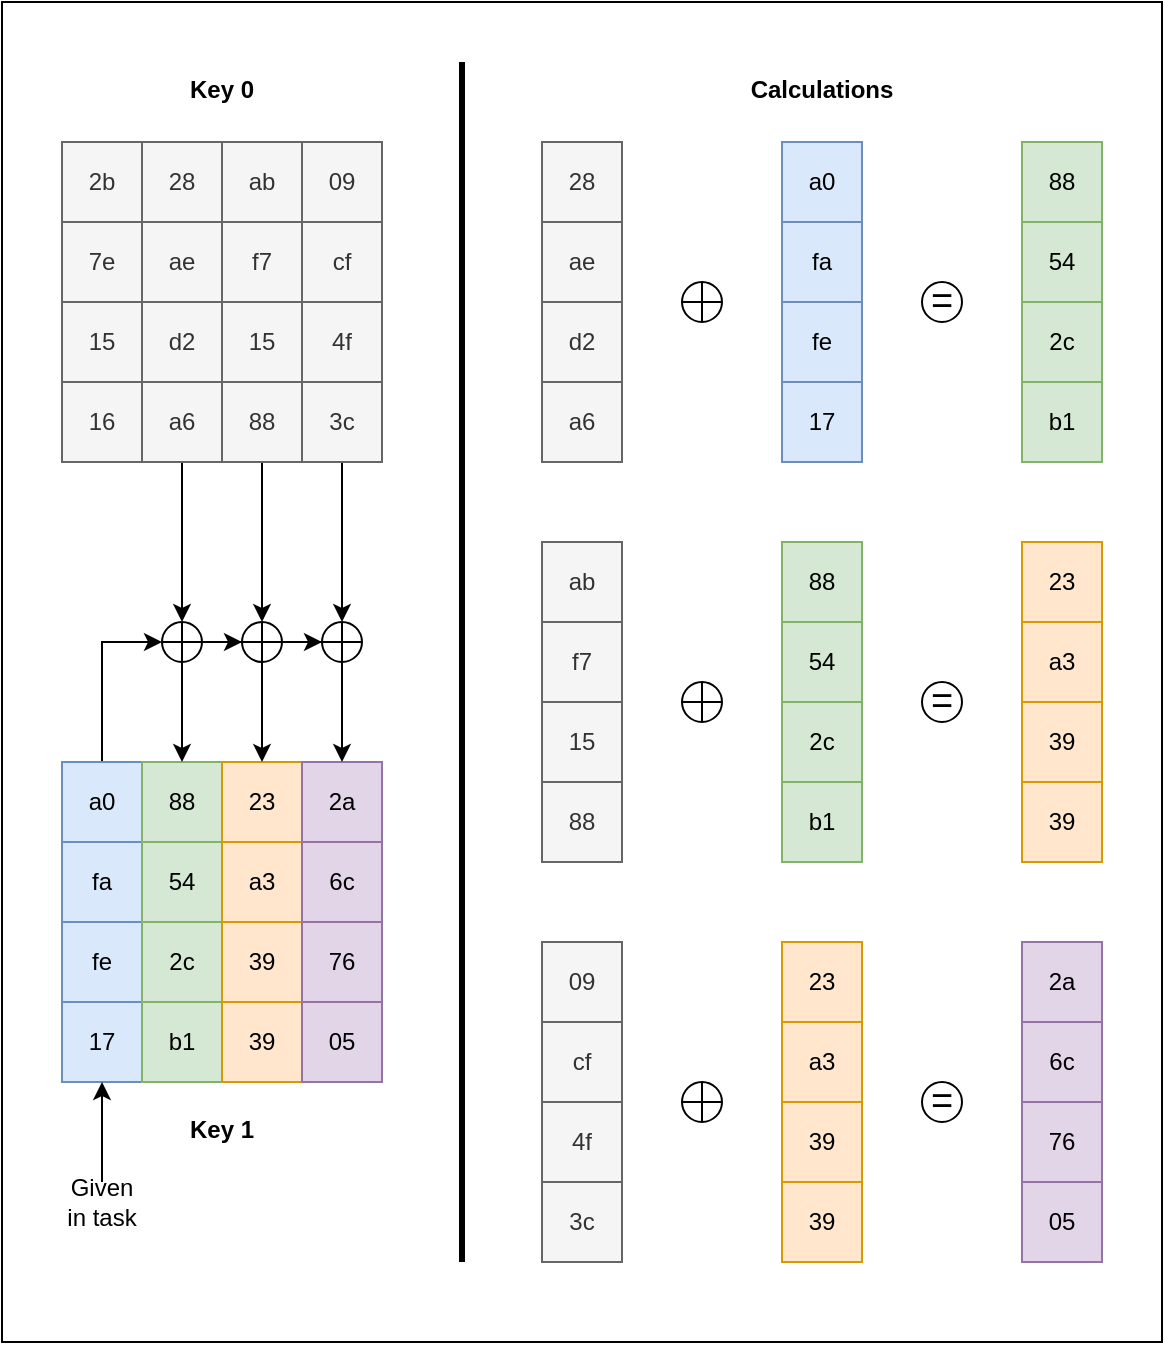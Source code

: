 <mxfile version="13.7.3" type="device"><diagram id="QuZQ2k3b3pU1pdQhaQI-" name="Page-1"><mxGraphModel dx="1422" dy="843" grid="1" gridSize="10" guides="1" tooltips="1" connect="1" arrows="1" fold="1" page="1" pageScale="1" pageWidth="850" pageHeight="1100" math="0" shadow="0"><root><mxCell id="0"/><mxCell id="1" parent="0"/><mxCell id="VHGOHavyg5YYJPYoIkmF-152" value="" style="rounded=0;whiteSpace=wrap;html=1;fontSize=19;fillColor=none;" parent="1" vertex="1"><mxGeometry x="90" y="130" width="580" height="670" as="geometry"/></mxCell><mxCell id="VHGOHavyg5YYJPYoIkmF-1" value="2b" style="rounded=0;whiteSpace=wrap;html=1;fillColor=#f5f5f5;strokeColor=#666666;fontColor=#333333;" parent="1" vertex="1"><mxGeometry x="120" y="200" width="40" height="40" as="geometry"/></mxCell><mxCell id="VHGOHavyg5YYJPYoIkmF-2" value="28" style="rounded=0;whiteSpace=wrap;html=1;fillColor=#f5f5f5;strokeColor=#666666;fontColor=#333333;" parent="1" vertex="1"><mxGeometry x="160" y="200" width="40" height="40" as="geometry"/></mxCell><mxCell id="VHGOHavyg5YYJPYoIkmF-3" value="ab" style="rounded=0;whiteSpace=wrap;html=1;fillColor=#f5f5f5;strokeColor=#666666;fontColor=#333333;" parent="1" vertex="1"><mxGeometry x="200" y="200" width="40" height="40" as="geometry"/></mxCell><mxCell id="VHGOHavyg5YYJPYoIkmF-4" value="09" style="rounded=0;whiteSpace=wrap;html=1;fillColor=#f5f5f5;strokeColor=#666666;fontColor=#333333;" parent="1" vertex="1"><mxGeometry x="240" y="200" width="40" height="40" as="geometry"/></mxCell><mxCell id="VHGOHavyg5YYJPYoIkmF-5" value="7e" style="rounded=0;whiteSpace=wrap;html=1;fillColor=#f5f5f5;strokeColor=#666666;fontColor=#333333;" parent="1" vertex="1"><mxGeometry x="120" y="240" width="40" height="40" as="geometry"/></mxCell><mxCell id="VHGOHavyg5YYJPYoIkmF-6" value="ae" style="rounded=0;whiteSpace=wrap;html=1;fillColor=#f5f5f5;strokeColor=#666666;fontColor=#333333;" parent="1" vertex="1"><mxGeometry x="160" y="240" width="40" height="40" as="geometry"/></mxCell><mxCell id="VHGOHavyg5YYJPYoIkmF-7" value="f7" style="rounded=0;whiteSpace=wrap;html=1;fillColor=#f5f5f5;strokeColor=#666666;fontColor=#333333;" parent="1" vertex="1"><mxGeometry x="200" y="240" width="40" height="40" as="geometry"/></mxCell><mxCell id="VHGOHavyg5YYJPYoIkmF-8" value="cf" style="rounded=0;whiteSpace=wrap;html=1;fillColor=#f5f5f5;strokeColor=#666666;fontColor=#333333;" parent="1" vertex="1"><mxGeometry x="240" y="240" width="40" height="40" as="geometry"/></mxCell><mxCell id="VHGOHavyg5YYJPYoIkmF-9" value="15" style="rounded=0;whiteSpace=wrap;html=1;fillColor=#f5f5f5;strokeColor=#666666;fontColor=#333333;" parent="1" vertex="1"><mxGeometry x="120" y="280" width="40" height="40" as="geometry"/></mxCell><mxCell id="VHGOHavyg5YYJPYoIkmF-10" value="d2" style="rounded=0;whiteSpace=wrap;html=1;fillColor=#f5f5f5;strokeColor=#666666;fontColor=#333333;" parent="1" vertex="1"><mxGeometry x="160" y="280" width="40" height="40" as="geometry"/></mxCell><mxCell id="VHGOHavyg5YYJPYoIkmF-11" value="15" style="rounded=0;whiteSpace=wrap;html=1;fillColor=#f5f5f5;strokeColor=#666666;fontColor=#333333;" parent="1" vertex="1"><mxGeometry x="200" y="280" width="40" height="40" as="geometry"/></mxCell><mxCell id="VHGOHavyg5YYJPYoIkmF-12" value="4f" style="rounded=0;whiteSpace=wrap;html=1;fillColor=#f5f5f5;strokeColor=#666666;fontColor=#333333;" parent="1" vertex="1"><mxGeometry x="240" y="280" width="40" height="40" as="geometry"/></mxCell><mxCell id="VHGOHavyg5YYJPYoIkmF-13" value="16" style="rounded=0;whiteSpace=wrap;html=1;fillColor=#f5f5f5;strokeColor=#666666;fontColor=#333333;" parent="1" vertex="1"><mxGeometry x="120" y="320" width="40" height="40" as="geometry"/></mxCell><mxCell id="VHGOHavyg5YYJPYoIkmF-92" style="edgeStyle=orthogonalEdgeStyle;rounded=0;orthogonalLoop=1;jettySize=auto;html=1;entryX=0;entryY=0.5;entryDx=0;entryDy=0;" parent="1" source="VHGOHavyg5YYJPYoIkmF-14" target="VHGOHavyg5YYJPYoIkmF-83" edge="1"><mxGeometry relative="1" as="geometry"/></mxCell><mxCell id="VHGOHavyg5YYJPYoIkmF-14" value="a6" style="rounded=0;whiteSpace=wrap;html=1;fillColor=#f5f5f5;strokeColor=#666666;fontColor=#333333;" parent="1" vertex="1"><mxGeometry x="160" y="320" width="40" height="40" as="geometry"/></mxCell><mxCell id="VHGOHavyg5YYJPYoIkmF-93" style="edgeStyle=orthogonalEdgeStyle;rounded=0;orthogonalLoop=1;jettySize=auto;html=1;entryX=0;entryY=0.5;entryDx=0;entryDy=0;" parent="1" source="VHGOHavyg5YYJPYoIkmF-15" target="VHGOHavyg5YYJPYoIkmF-86" edge="1"><mxGeometry relative="1" as="geometry"/></mxCell><mxCell id="VHGOHavyg5YYJPYoIkmF-15" value="88" style="rounded=0;whiteSpace=wrap;html=1;fillColor=#f5f5f5;strokeColor=#666666;fontColor=#333333;" parent="1" vertex="1"><mxGeometry x="200" y="320" width="40" height="40" as="geometry"/></mxCell><mxCell id="VHGOHavyg5YYJPYoIkmF-94" style="edgeStyle=orthogonalEdgeStyle;rounded=0;orthogonalLoop=1;jettySize=auto;html=1;entryX=0;entryY=0.5;entryDx=0;entryDy=0;" parent="1" source="VHGOHavyg5YYJPYoIkmF-16" target="VHGOHavyg5YYJPYoIkmF-87" edge="1"><mxGeometry relative="1" as="geometry"/></mxCell><mxCell id="VHGOHavyg5YYJPYoIkmF-16" value="3c" style="rounded=0;whiteSpace=wrap;html=1;fillColor=#f5f5f5;strokeColor=#666666;fontColor=#333333;" parent="1" vertex="1"><mxGeometry x="240" y="320" width="40" height="40" as="geometry"/></mxCell><mxCell id="VHGOHavyg5YYJPYoIkmF-91" style="edgeStyle=orthogonalEdgeStyle;rounded=0;orthogonalLoop=1;jettySize=auto;html=1;entryX=0.5;entryY=1;entryDx=0;entryDy=0;" parent="1" source="VHGOHavyg5YYJPYoIkmF-17" target="VHGOHavyg5YYJPYoIkmF-83" edge="1"><mxGeometry relative="1" as="geometry"><Array as="points"><mxPoint x="140" y="450"/></Array></mxGeometry></mxCell><mxCell id="VHGOHavyg5YYJPYoIkmF-17" value="a0" style="rounded=0;whiteSpace=wrap;html=1;fillColor=#dae8fc;strokeColor=#6c8ebf;" parent="1" vertex="1"><mxGeometry x="120" y="510" width="40" height="40" as="geometry"/></mxCell><mxCell id="VHGOHavyg5YYJPYoIkmF-18" value="88" style="rounded=0;whiteSpace=wrap;html=1;fillColor=#d5e8d4;strokeColor=#82b366;" parent="1" vertex="1"><mxGeometry x="160" y="510" width="40" height="40" as="geometry"/></mxCell><mxCell id="VHGOHavyg5YYJPYoIkmF-19" value="23" style="rounded=0;whiteSpace=wrap;html=1;fillColor=#ffe6cc;strokeColor=#d79b00;" parent="1" vertex="1"><mxGeometry x="200" y="510" width="40" height="40" as="geometry"/></mxCell><mxCell id="VHGOHavyg5YYJPYoIkmF-20" value="2a" style="rounded=0;whiteSpace=wrap;html=1;fillColor=#e1d5e7;strokeColor=#9673a6;" parent="1" vertex="1"><mxGeometry x="240" y="510" width="40" height="40" as="geometry"/></mxCell><mxCell id="VHGOHavyg5YYJPYoIkmF-21" value="fa" style="rounded=0;whiteSpace=wrap;html=1;fillColor=#dae8fc;strokeColor=#6c8ebf;" parent="1" vertex="1"><mxGeometry x="120" y="550" width="40" height="40" as="geometry"/></mxCell><mxCell id="VHGOHavyg5YYJPYoIkmF-22" value="54" style="rounded=0;whiteSpace=wrap;html=1;fillColor=#d5e8d4;strokeColor=#82b366;" parent="1" vertex="1"><mxGeometry x="160" y="550" width="40" height="40" as="geometry"/></mxCell><mxCell id="VHGOHavyg5YYJPYoIkmF-23" value="a3" style="rounded=0;whiteSpace=wrap;html=1;fillColor=#ffe6cc;strokeColor=#d79b00;" parent="1" vertex="1"><mxGeometry x="200" y="550" width="40" height="40" as="geometry"/></mxCell><mxCell id="VHGOHavyg5YYJPYoIkmF-24" value="6c" style="rounded=0;whiteSpace=wrap;html=1;fillColor=#e1d5e7;strokeColor=#9673a6;" parent="1" vertex="1"><mxGeometry x="240" y="550" width="40" height="40" as="geometry"/></mxCell><mxCell id="VHGOHavyg5YYJPYoIkmF-25" value="fe" style="rounded=0;whiteSpace=wrap;html=1;fillColor=#dae8fc;strokeColor=#6c8ebf;" parent="1" vertex="1"><mxGeometry x="120" y="590" width="40" height="40" as="geometry"/></mxCell><mxCell id="VHGOHavyg5YYJPYoIkmF-26" value="2c" style="rounded=0;whiteSpace=wrap;html=1;fillColor=#d5e8d4;strokeColor=#82b366;" parent="1" vertex="1"><mxGeometry x="160" y="590" width="40" height="40" as="geometry"/></mxCell><mxCell id="VHGOHavyg5YYJPYoIkmF-27" value="39" style="rounded=0;whiteSpace=wrap;html=1;fillColor=#ffe6cc;strokeColor=#d79b00;" parent="1" vertex="1"><mxGeometry x="200" y="590" width="40" height="40" as="geometry"/></mxCell><mxCell id="VHGOHavyg5YYJPYoIkmF-28" value="76" style="rounded=0;whiteSpace=wrap;html=1;fillColor=#e1d5e7;strokeColor=#9673a6;" parent="1" vertex="1"><mxGeometry x="240" y="590" width="40" height="40" as="geometry"/></mxCell><mxCell id="VHGOHavyg5YYJPYoIkmF-29" value="17" style="rounded=0;whiteSpace=wrap;html=1;fillColor=#dae8fc;strokeColor=#6c8ebf;" parent="1" vertex="1"><mxGeometry x="120" y="630" width="40" height="40" as="geometry"/></mxCell><mxCell id="VHGOHavyg5YYJPYoIkmF-30" value="b1" style="rounded=0;whiteSpace=wrap;html=1;fillColor=#d5e8d4;strokeColor=#82b366;" parent="1" vertex="1"><mxGeometry x="160" y="630" width="40" height="40" as="geometry"/></mxCell><mxCell id="VHGOHavyg5YYJPYoIkmF-31" value="39" style="rounded=0;whiteSpace=wrap;html=1;fillColor=#ffe6cc;strokeColor=#d79b00;" parent="1" vertex="1"><mxGeometry x="200" y="630" width="40" height="40" as="geometry"/></mxCell><mxCell id="VHGOHavyg5YYJPYoIkmF-32" value="05" style="rounded=0;whiteSpace=wrap;html=1;fillColor=#e1d5e7;strokeColor=#9673a6;" parent="1" vertex="1"><mxGeometry x="240" y="630" width="40" height="40" as="geometry"/></mxCell><mxCell id="VHGOHavyg5YYJPYoIkmF-49" value="Key 0" style="text;align=center;fontStyle=1;verticalAlign=middle;spacingLeft=3;spacingRight=3;strokeColor=none;rotatable=0;points=[[0,0.5],[1,0.5]];portConstraint=eastwest;" parent="1" vertex="1"><mxGeometry x="160" y="160" width="80" height="26" as="geometry"/></mxCell><mxCell id="VHGOHavyg5YYJPYoIkmF-51" value="Key 1" style="text;align=center;fontStyle=1;verticalAlign=middle;spacingLeft=3;spacingRight=3;strokeColor=none;rotatable=0;points=[[0,0.5],[1,0.5]];portConstraint=eastwest;" parent="1" vertex="1"><mxGeometry x="160" y="680" width="80" height="26" as="geometry"/></mxCell><mxCell id="VHGOHavyg5YYJPYoIkmF-68" style="edgeStyle=orthogonalEdgeStyle;rounded=0;orthogonalLoop=1;jettySize=auto;html=1;entryX=0.5;entryY=1;entryDx=0;entryDy=0;" parent="1" source="VHGOHavyg5YYJPYoIkmF-53" target="VHGOHavyg5YYJPYoIkmF-29" edge="1"><mxGeometry relative="1" as="geometry"/></mxCell><mxCell id="VHGOHavyg5YYJPYoIkmF-53" value="Given in task" style="text;html=1;strokeColor=none;fillColor=none;align=center;verticalAlign=middle;whiteSpace=wrap;rounded=0;" parent="1" vertex="1"><mxGeometry x="120" y="720" width="40" height="20" as="geometry"/></mxCell><mxCell id="VHGOHavyg5YYJPYoIkmF-85" style="edgeStyle=orthogonalEdgeStyle;rounded=0;orthogonalLoop=1;jettySize=auto;html=1;entryX=0.5;entryY=0;entryDx=0;entryDy=0;" parent="1" source="VHGOHavyg5YYJPYoIkmF-83" target="VHGOHavyg5YYJPYoIkmF-18" edge="1"><mxGeometry relative="1" as="geometry"/></mxCell><mxCell id="VHGOHavyg5YYJPYoIkmF-95" style="edgeStyle=orthogonalEdgeStyle;rounded=0;orthogonalLoop=1;jettySize=auto;html=1;entryX=0.5;entryY=1;entryDx=0;entryDy=0;" parent="1" source="VHGOHavyg5YYJPYoIkmF-83" target="VHGOHavyg5YYJPYoIkmF-86" edge="1"><mxGeometry relative="1" as="geometry"/></mxCell><mxCell id="VHGOHavyg5YYJPYoIkmF-83" value="" style="shape=orEllipse;perimeter=ellipsePerimeter;whiteSpace=wrap;html=1;backgroundOutline=1;direction=south;" parent="1" vertex="1"><mxGeometry x="170" y="440" width="20" height="20" as="geometry"/></mxCell><mxCell id="VHGOHavyg5YYJPYoIkmF-88" style="edgeStyle=orthogonalEdgeStyle;rounded=0;orthogonalLoop=1;jettySize=auto;html=1;entryX=0.5;entryY=0;entryDx=0;entryDy=0;" parent="1" source="VHGOHavyg5YYJPYoIkmF-86" target="VHGOHavyg5YYJPYoIkmF-19" edge="1"><mxGeometry relative="1" as="geometry"/></mxCell><mxCell id="VHGOHavyg5YYJPYoIkmF-96" style="edgeStyle=orthogonalEdgeStyle;rounded=0;orthogonalLoop=1;jettySize=auto;html=1;entryX=0.5;entryY=1;entryDx=0;entryDy=0;" parent="1" source="VHGOHavyg5YYJPYoIkmF-86" target="VHGOHavyg5YYJPYoIkmF-87" edge="1"><mxGeometry relative="1" as="geometry"/></mxCell><mxCell id="VHGOHavyg5YYJPYoIkmF-86" value="" style="shape=orEllipse;perimeter=ellipsePerimeter;whiteSpace=wrap;html=1;backgroundOutline=1;direction=south;" parent="1" vertex="1"><mxGeometry x="210" y="440" width="20" height="20" as="geometry"/></mxCell><mxCell id="VHGOHavyg5YYJPYoIkmF-89" style="edgeStyle=orthogonalEdgeStyle;rounded=0;orthogonalLoop=1;jettySize=auto;html=1;entryX=0.5;entryY=0;entryDx=0;entryDy=0;" parent="1" source="VHGOHavyg5YYJPYoIkmF-87" target="VHGOHavyg5YYJPYoIkmF-20" edge="1"><mxGeometry relative="1" as="geometry"/></mxCell><mxCell id="VHGOHavyg5YYJPYoIkmF-87" value="" style="shape=orEllipse;perimeter=ellipsePerimeter;whiteSpace=wrap;html=1;backgroundOutline=1;direction=south;" parent="1" vertex="1"><mxGeometry x="250" y="440" width="20" height="20" as="geometry"/></mxCell><mxCell id="VHGOHavyg5YYJPYoIkmF-97" value="28" style="rounded=0;whiteSpace=wrap;html=1;fillColor=#f5f5f5;strokeColor=#666666;fontColor=#333333;" parent="1" vertex="1"><mxGeometry x="360" y="200" width="40" height="40" as="geometry"/></mxCell><mxCell id="VHGOHavyg5YYJPYoIkmF-98" value="ae" style="rounded=0;whiteSpace=wrap;html=1;fillColor=#f5f5f5;strokeColor=#666666;fontColor=#333333;" parent="1" vertex="1"><mxGeometry x="360" y="240" width="40" height="40" as="geometry"/></mxCell><mxCell id="VHGOHavyg5YYJPYoIkmF-99" value="d2" style="rounded=0;whiteSpace=wrap;html=1;fillColor=#f5f5f5;strokeColor=#666666;fontColor=#333333;" parent="1" vertex="1"><mxGeometry x="360" y="280" width="40" height="40" as="geometry"/></mxCell><mxCell id="VHGOHavyg5YYJPYoIkmF-100" value="a6" style="rounded=0;whiteSpace=wrap;html=1;fillColor=#f5f5f5;strokeColor=#666666;fontColor=#333333;" parent="1" vertex="1"><mxGeometry x="360" y="320" width="40" height="40" as="geometry"/></mxCell><mxCell id="VHGOHavyg5YYJPYoIkmF-101" value="" style="shape=orEllipse;perimeter=ellipsePerimeter;whiteSpace=wrap;html=1;backgroundOutline=1;direction=south;" parent="1" vertex="1"><mxGeometry x="430" y="270" width="20" height="20" as="geometry"/></mxCell><mxCell id="VHGOHavyg5YYJPYoIkmF-102" value="a0" style="rounded=0;whiteSpace=wrap;html=1;fillColor=#dae8fc;strokeColor=#6c8ebf;" parent="1" vertex="1"><mxGeometry x="480" y="200" width="40" height="40" as="geometry"/></mxCell><mxCell id="VHGOHavyg5YYJPYoIkmF-103" value="fa" style="rounded=0;whiteSpace=wrap;html=1;fillColor=#dae8fc;strokeColor=#6c8ebf;" parent="1" vertex="1"><mxGeometry x="480" y="240" width="40" height="40" as="geometry"/></mxCell><mxCell id="VHGOHavyg5YYJPYoIkmF-104" value="fe" style="rounded=0;whiteSpace=wrap;html=1;fillColor=#dae8fc;strokeColor=#6c8ebf;" parent="1" vertex="1"><mxGeometry x="480" y="280" width="40" height="40" as="geometry"/></mxCell><mxCell id="VHGOHavyg5YYJPYoIkmF-105" value="17" style="rounded=0;whiteSpace=wrap;html=1;fillColor=#dae8fc;strokeColor=#6c8ebf;" parent="1" vertex="1"><mxGeometry x="480" y="320" width="40" height="40" as="geometry"/></mxCell><mxCell id="VHGOHavyg5YYJPYoIkmF-106" value="88" style="rounded=0;whiteSpace=wrap;html=1;fillColor=#d5e8d4;strokeColor=#82b366;" parent="1" vertex="1"><mxGeometry x="600" y="200" width="40" height="40" as="geometry"/></mxCell><mxCell id="VHGOHavyg5YYJPYoIkmF-107" value="54" style="rounded=0;whiteSpace=wrap;html=1;fillColor=#d5e8d4;strokeColor=#82b366;" parent="1" vertex="1"><mxGeometry x="600" y="240" width="40" height="40" as="geometry"/></mxCell><mxCell id="VHGOHavyg5YYJPYoIkmF-108" value="2c" style="rounded=0;whiteSpace=wrap;html=1;fillColor=#d5e8d4;strokeColor=#82b366;" parent="1" vertex="1"><mxGeometry x="600" y="280" width="40" height="40" as="geometry"/></mxCell><mxCell id="VHGOHavyg5YYJPYoIkmF-109" value="b1" style="rounded=0;whiteSpace=wrap;html=1;fillColor=#d5e8d4;strokeColor=#82b366;" parent="1" vertex="1"><mxGeometry x="600" y="320" width="40" height="40" as="geometry"/></mxCell><mxCell id="VHGOHavyg5YYJPYoIkmF-121" value="=" style="ellipse;whiteSpace=wrap;html=1;aspect=fixed;fontSize=19;" parent="1" vertex="1"><mxGeometry x="550" y="270" width="20" height="20" as="geometry"/></mxCell><mxCell id="VHGOHavyg5YYJPYoIkmF-122" value="88" style="rounded=0;whiteSpace=wrap;html=1;fillColor=#d5e8d4;strokeColor=#82b366;" parent="1" vertex="1"><mxGeometry x="480" y="400" width="40" height="40" as="geometry"/></mxCell><mxCell id="VHGOHavyg5YYJPYoIkmF-123" value="54" style="rounded=0;whiteSpace=wrap;html=1;fillColor=#d5e8d4;strokeColor=#82b366;" parent="1" vertex="1"><mxGeometry x="480" y="440" width="40" height="40" as="geometry"/></mxCell><mxCell id="VHGOHavyg5YYJPYoIkmF-124" value="2c" style="rounded=0;whiteSpace=wrap;html=1;fillColor=#d5e8d4;strokeColor=#82b366;" parent="1" vertex="1"><mxGeometry x="480" y="480" width="40" height="40" as="geometry"/></mxCell><mxCell id="VHGOHavyg5YYJPYoIkmF-125" value="b1" style="rounded=0;whiteSpace=wrap;html=1;fillColor=#d5e8d4;strokeColor=#82b366;" parent="1" vertex="1"><mxGeometry x="480" y="520" width="40" height="40" as="geometry"/></mxCell><mxCell id="VHGOHavyg5YYJPYoIkmF-126" value="" style="shape=orEllipse;perimeter=ellipsePerimeter;whiteSpace=wrap;html=1;backgroundOutline=1;direction=south;" parent="1" vertex="1"><mxGeometry x="430" y="470" width="20" height="20" as="geometry"/></mxCell><mxCell id="VHGOHavyg5YYJPYoIkmF-127" value="ab" style="rounded=0;whiteSpace=wrap;html=1;fillColor=#f5f5f5;strokeColor=#666666;fontColor=#333333;" parent="1" vertex="1"><mxGeometry x="360" y="400" width="40" height="40" as="geometry"/></mxCell><mxCell id="VHGOHavyg5YYJPYoIkmF-128" value="f7" style="rounded=0;whiteSpace=wrap;html=1;fillColor=#f5f5f5;strokeColor=#666666;fontColor=#333333;" parent="1" vertex="1"><mxGeometry x="360" y="440" width="40" height="40" as="geometry"/></mxCell><mxCell id="VHGOHavyg5YYJPYoIkmF-129" value="15" style="rounded=0;whiteSpace=wrap;html=1;fillColor=#f5f5f5;strokeColor=#666666;fontColor=#333333;" parent="1" vertex="1"><mxGeometry x="360" y="480" width="40" height="40" as="geometry"/></mxCell><mxCell id="VHGOHavyg5YYJPYoIkmF-130" value="88" style="rounded=0;whiteSpace=wrap;html=1;fillColor=#f5f5f5;strokeColor=#666666;fontColor=#333333;" parent="1" vertex="1"><mxGeometry x="360" y="520" width="40" height="40" as="geometry"/></mxCell><mxCell id="VHGOHavyg5YYJPYoIkmF-131" value="23" style="rounded=0;whiteSpace=wrap;html=1;fillColor=#ffe6cc;strokeColor=#d79b00;" parent="1" vertex="1"><mxGeometry x="600" y="400" width="40" height="40" as="geometry"/></mxCell><mxCell id="VHGOHavyg5YYJPYoIkmF-132" value="a3" style="rounded=0;whiteSpace=wrap;html=1;fillColor=#ffe6cc;strokeColor=#d79b00;" parent="1" vertex="1"><mxGeometry x="600" y="440" width="40" height="40" as="geometry"/></mxCell><mxCell id="VHGOHavyg5YYJPYoIkmF-133" value="39" style="rounded=0;whiteSpace=wrap;html=1;fillColor=#ffe6cc;strokeColor=#d79b00;" parent="1" vertex="1"><mxGeometry x="600" y="480" width="40" height="40" as="geometry"/></mxCell><mxCell id="VHGOHavyg5YYJPYoIkmF-134" value="39" style="rounded=0;whiteSpace=wrap;html=1;fillColor=#ffe6cc;strokeColor=#d79b00;" parent="1" vertex="1"><mxGeometry x="600" y="520" width="40" height="40" as="geometry"/></mxCell><mxCell id="VHGOHavyg5YYJPYoIkmF-135" value="=" style="ellipse;whiteSpace=wrap;html=1;aspect=fixed;fontSize=19;" parent="1" vertex="1"><mxGeometry x="550" y="470" width="20" height="20" as="geometry"/></mxCell><mxCell id="VHGOHavyg5YYJPYoIkmF-136" value="09" style="rounded=0;whiteSpace=wrap;html=1;fillColor=#f5f5f5;strokeColor=#666666;fontColor=#333333;" parent="1" vertex="1"><mxGeometry x="360" y="600" width="40" height="40" as="geometry"/></mxCell><mxCell id="VHGOHavyg5YYJPYoIkmF-137" value="cf" style="rounded=0;whiteSpace=wrap;html=1;fillColor=#f5f5f5;strokeColor=#666666;fontColor=#333333;" parent="1" vertex="1"><mxGeometry x="360" y="640" width="40" height="40" as="geometry"/></mxCell><mxCell id="VHGOHavyg5YYJPYoIkmF-138" value="4f" style="rounded=0;whiteSpace=wrap;html=1;fillColor=#f5f5f5;strokeColor=#666666;fontColor=#333333;" parent="1" vertex="1"><mxGeometry x="360" y="680" width="40" height="40" as="geometry"/></mxCell><mxCell id="VHGOHavyg5YYJPYoIkmF-139" value="3c" style="rounded=0;whiteSpace=wrap;html=1;fillColor=#f5f5f5;strokeColor=#666666;fontColor=#333333;" parent="1" vertex="1"><mxGeometry x="360" y="720" width="40" height="40" as="geometry"/></mxCell><mxCell id="VHGOHavyg5YYJPYoIkmF-140" value="23" style="rounded=0;whiteSpace=wrap;html=1;fillColor=#ffe6cc;strokeColor=#d79b00;" parent="1" vertex="1"><mxGeometry x="480" y="600" width="40" height="40" as="geometry"/></mxCell><mxCell id="VHGOHavyg5YYJPYoIkmF-141" value="a3" style="rounded=0;whiteSpace=wrap;html=1;fillColor=#ffe6cc;strokeColor=#d79b00;" parent="1" vertex="1"><mxGeometry x="480" y="640" width="40" height="40" as="geometry"/></mxCell><mxCell id="VHGOHavyg5YYJPYoIkmF-142" value="39" style="rounded=0;whiteSpace=wrap;html=1;fillColor=#ffe6cc;strokeColor=#d79b00;" parent="1" vertex="1"><mxGeometry x="480" y="680" width="40" height="40" as="geometry"/></mxCell><mxCell id="VHGOHavyg5YYJPYoIkmF-143" value="39" style="rounded=0;whiteSpace=wrap;html=1;fillColor=#ffe6cc;strokeColor=#d79b00;" parent="1" vertex="1"><mxGeometry x="480" y="720" width="40" height="40" as="geometry"/></mxCell><mxCell id="VHGOHavyg5YYJPYoIkmF-144" value="2a" style="rounded=0;whiteSpace=wrap;html=1;fillColor=#e1d5e7;strokeColor=#9673a6;" parent="1" vertex="1"><mxGeometry x="600" y="600" width="40" height="40" as="geometry"/></mxCell><mxCell id="VHGOHavyg5YYJPYoIkmF-145" value="6c" style="rounded=0;whiteSpace=wrap;html=1;fillColor=#e1d5e7;strokeColor=#9673a6;" parent="1" vertex="1"><mxGeometry x="600" y="640" width="40" height="40" as="geometry"/></mxCell><mxCell id="VHGOHavyg5YYJPYoIkmF-146" value="76" style="rounded=0;whiteSpace=wrap;html=1;fillColor=#e1d5e7;strokeColor=#9673a6;" parent="1" vertex="1"><mxGeometry x="600" y="680" width="40" height="40" as="geometry"/></mxCell><mxCell id="VHGOHavyg5YYJPYoIkmF-147" value="05" style="rounded=0;whiteSpace=wrap;html=1;fillColor=#e1d5e7;strokeColor=#9673a6;" parent="1" vertex="1"><mxGeometry x="600" y="720" width="40" height="40" as="geometry"/></mxCell><mxCell id="VHGOHavyg5YYJPYoIkmF-148" value="" style="shape=orEllipse;perimeter=ellipsePerimeter;whiteSpace=wrap;html=1;backgroundOutline=1;direction=south;" parent="1" vertex="1"><mxGeometry x="430" y="670" width="20" height="20" as="geometry"/></mxCell><mxCell id="VHGOHavyg5YYJPYoIkmF-149" value="=" style="ellipse;whiteSpace=wrap;html=1;aspect=fixed;fontSize=19;" parent="1" vertex="1"><mxGeometry x="550" y="670" width="20" height="20" as="geometry"/></mxCell><mxCell id="VHGOHavyg5YYJPYoIkmF-150" value="" style="endArrow=none;html=1;fontSize=19;strokeWidth=3;" parent="1" edge="1"><mxGeometry width="50" height="50" relative="1" as="geometry"><mxPoint x="320" y="760" as="sourcePoint"/><mxPoint x="320" y="160" as="targetPoint"/></mxGeometry></mxCell><mxCell id="VHGOHavyg5YYJPYoIkmF-151" value="Calculations" style="text;align=center;fontStyle=1;verticalAlign=middle;spacingLeft=3;spacingRight=3;strokeColor=none;rotatable=0;points=[[0,0.5],[1,0.5]];portConstraint=eastwest;" parent="1" vertex="1"><mxGeometry x="460" y="160" width="80" height="26" as="geometry"/></mxCell></root></mxGraphModel></diagram></mxfile>